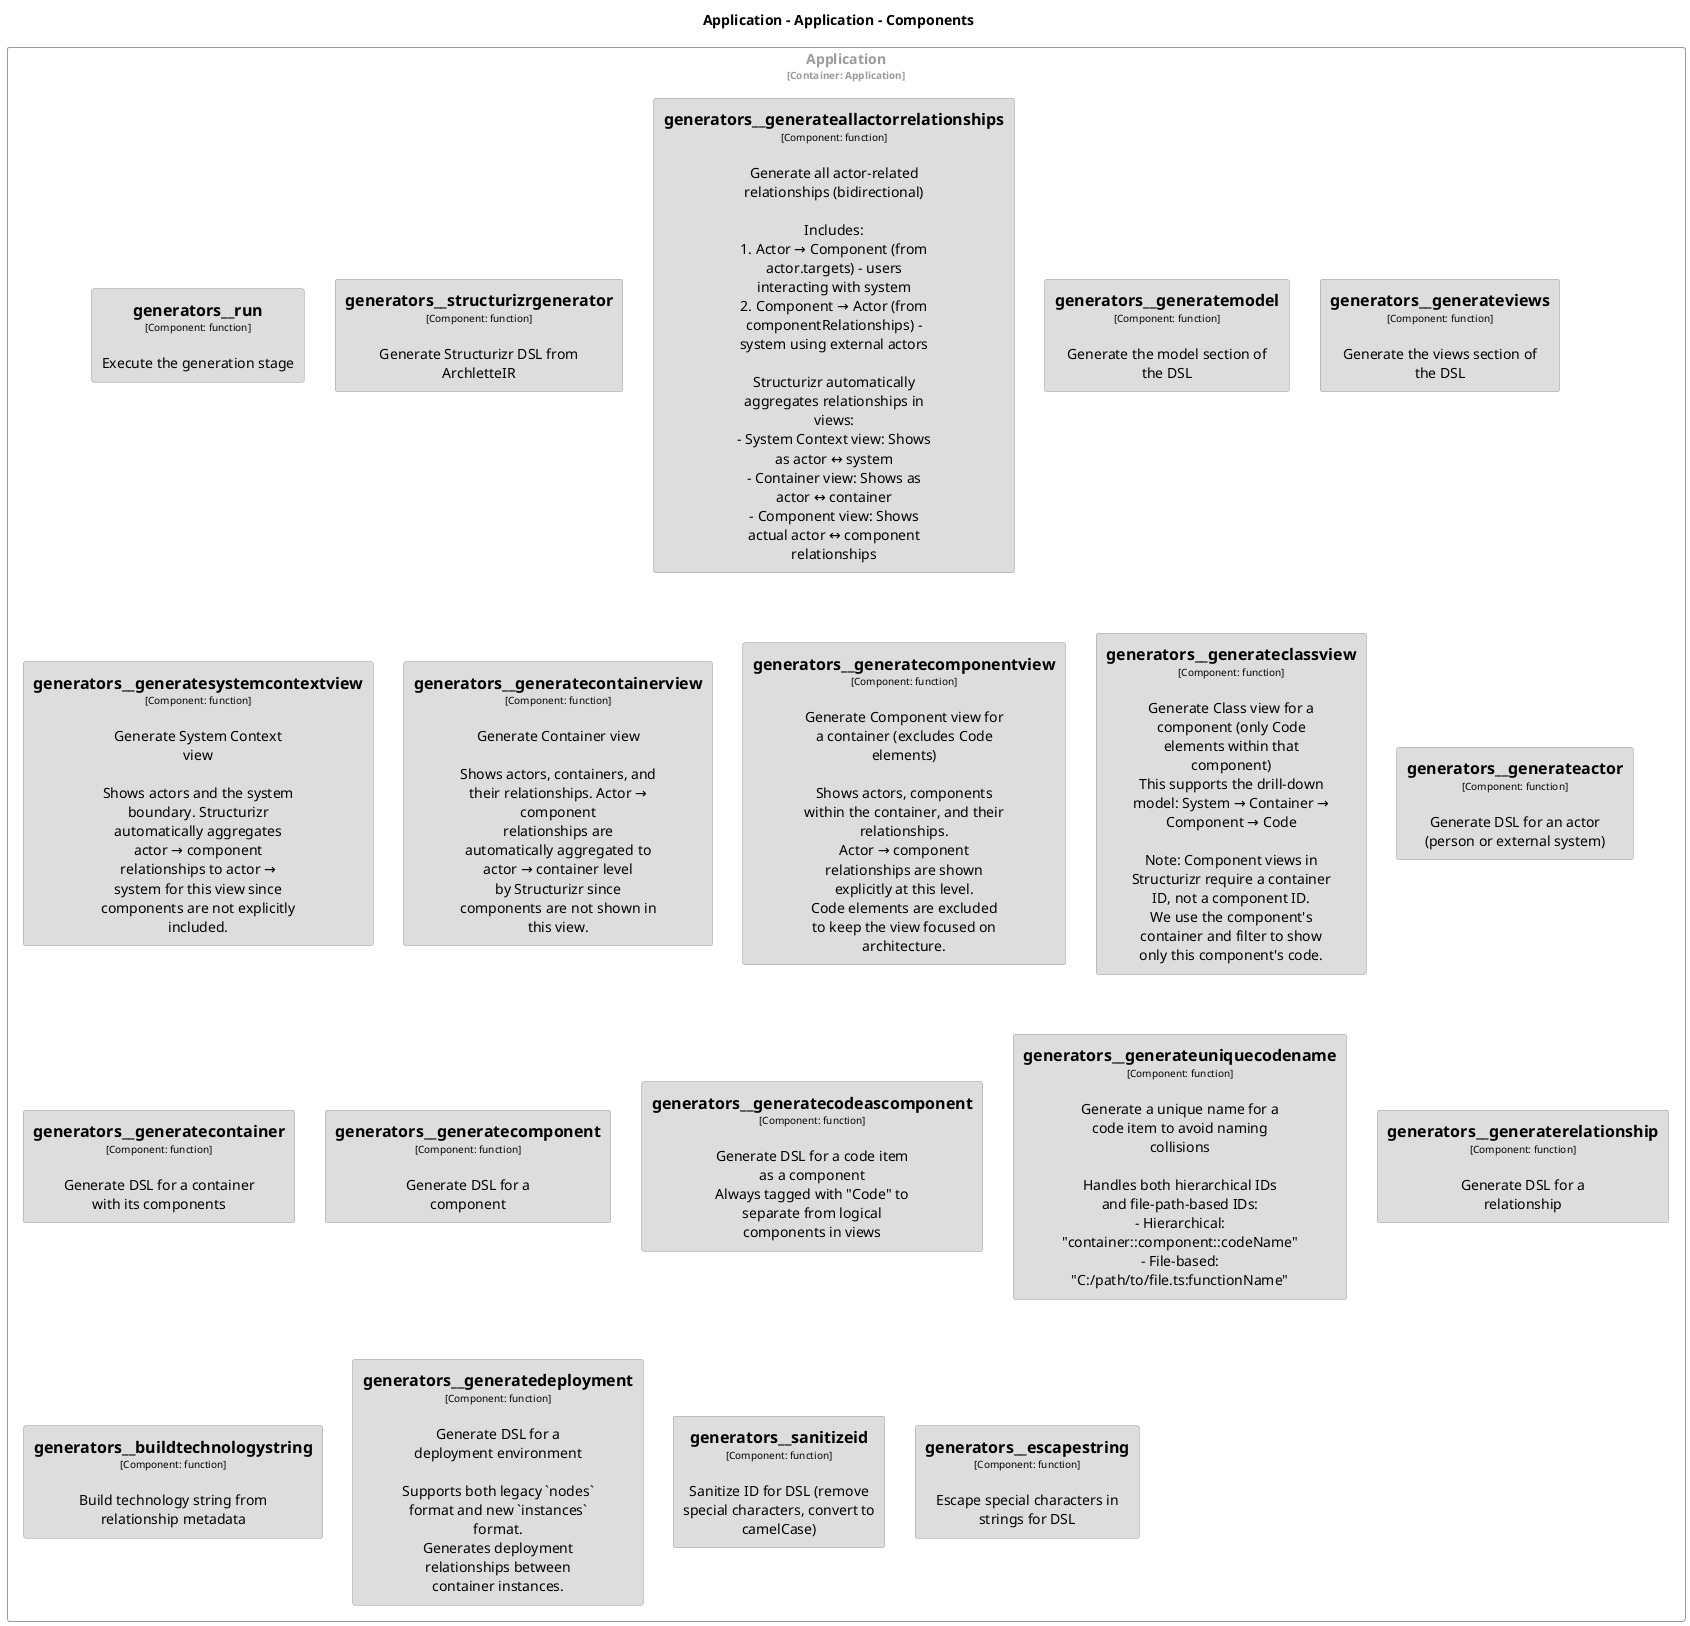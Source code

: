 @startuml
set separator none
title Application - Application - Components

top to bottom direction
skinparam ranksep 60
skinparam nodesep 30

skinparam {
  arrowFontSize 10
  defaultTextAlignment center
  wrapWidth 200
  maxMessageSize 100
}

hide stereotype

skinparam rectangle<<Application.Application.generators__buildtechnologystring>> {
  BackgroundColor #dddddd
  FontColor #000000
  BorderColor #9a9a9a
  shadowing false
}
skinparam rectangle<<Application.Application.generators__escapestring>> {
  BackgroundColor #dddddd
  FontColor #000000
  BorderColor #9a9a9a
  shadowing false
}
skinparam rectangle<<Application.Application.generators__generateactor>> {
  BackgroundColor #dddddd
  FontColor #000000
  BorderColor #9a9a9a
  shadowing false
}
skinparam rectangle<<Application.Application.generators__generateallactorrelationships>> {
  BackgroundColor #dddddd
  FontColor #000000
  BorderColor #9a9a9a
  shadowing false
}
skinparam rectangle<<Application.Application.generators__generateclassview>> {
  BackgroundColor #dddddd
  FontColor #000000
  BorderColor #9a9a9a
  shadowing false
}
skinparam rectangle<<Application.Application.generators__generatecodeascomponent>> {
  BackgroundColor #dddddd
  FontColor #000000
  BorderColor #9a9a9a
  shadowing false
}
skinparam rectangle<<Application.Application.generators__generatecomponent>> {
  BackgroundColor #dddddd
  FontColor #000000
  BorderColor #9a9a9a
  shadowing false
}
skinparam rectangle<<Application.Application.generators__generatecomponentview>> {
  BackgroundColor #dddddd
  FontColor #000000
  BorderColor #9a9a9a
  shadowing false
}
skinparam rectangle<<Application.Application.generators__generatecontainer>> {
  BackgroundColor #dddddd
  FontColor #000000
  BorderColor #9a9a9a
  shadowing false
}
skinparam rectangle<<Application.Application.generators__generatecontainerview>> {
  BackgroundColor #dddddd
  FontColor #000000
  BorderColor #9a9a9a
  shadowing false
}
skinparam rectangle<<Application.Application.generators__generatedeployment>> {
  BackgroundColor #dddddd
  FontColor #000000
  BorderColor #9a9a9a
  shadowing false
}
skinparam rectangle<<Application.Application.generators__generatemodel>> {
  BackgroundColor #dddddd
  FontColor #000000
  BorderColor #9a9a9a
  shadowing false
}
skinparam rectangle<<Application.Application.generators__generaterelationship>> {
  BackgroundColor #dddddd
  FontColor #000000
  BorderColor #9a9a9a
  shadowing false
}
skinparam rectangle<<Application.Application.generators__generatesystemcontextview>> {
  BackgroundColor #dddddd
  FontColor #000000
  BorderColor #9a9a9a
  shadowing false
}
skinparam rectangle<<Application.Application.generators__generateuniquecodename>> {
  BackgroundColor #dddddd
  FontColor #000000
  BorderColor #9a9a9a
  shadowing false
}
skinparam rectangle<<Application.Application.generators__generateviews>> {
  BackgroundColor #dddddd
  FontColor #000000
  BorderColor #9a9a9a
  shadowing false
}
skinparam rectangle<<Application.Application.generators__run>> {
  BackgroundColor #dddddd
  FontColor #000000
  BorderColor #9a9a9a
  shadowing false
}
skinparam rectangle<<Application.Application.generators__sanitizeid>> {
  BackgroundColor #dddddd
  FontColor #000000
  BorderColor #9a9a9a
  shadowing false
}
skinparam rectangle<<Application.Application.generators__structurizrgenerator>> {
  BackgroundColor #dddddd
  FontColor #000000
  BorderColor #9a9a9a
  shadowing false
}
skinparam rectangle<<Application.Application>> {
  BorderColor #9a9a9a
  FontColor #9a9a9a
  shadowing false
}

rectangle "Application\n<size:10>[Container: Application]</size>" <<Application.Application>> {
  rectangle "==generators__run\n<size:10>[Component: function]</size>\n\nExecute the generation stage" <<Application.Application.generators__run>> as Application.Application.generators__run
  rectangle "==generators__structurizrgenerator\n<size:10>[Component: function]</size>\n\nGenerate Structurizr DSL from ArchletteIR" <<Application.Application.generators__structurizrgenerator>> as Application.Application.generators__structurizrgenerator
  rectangle "==generators__generateallactorrelationships\n<size:10>[Component: function]</size>\n\nGenerate all actor-related relationships (bidirectional)\n\nIncludes:\n1. Actor → Component (from actor.targets) - users interacting with system\n2. Component → Actor (from componentRelationships) - system using external actors\n\nStructurizr automatically aggregates relationships in views:\n- System Context view: Shows as actor ↔ system\n- Container view: Shows as actor ↔ container\n- Component view: Shows actual actor ↔ component relationships" <<Application.Application.generators__generateallactorrelationships>> as Application.Application.generators__generateallactorrelationships
  rectangle "==generators__generatemodel\n<size:10>[Component: function]</size>\n\nGenerate the model section of the DSL" <<Application.Application.generators__generatemodel>> as Application.Application.generators__generatemodel
  rectangle "==generators__generateviews\n<size:10>[Component: function]</size>\n\nGenerate the views section of the DSL" <<Application.Application.generators__generateviews>> as Application.Application.generators__generateviews
  rectangle "==generators__generatesystemcontextview\n<size:10>[Component: function]</size>\n\nGenerate System Context view\n\nShows actors and the system boundary. Structurizr automatically aggregates\nactor → component relationships to actor → system for this view since\ncomponents are not explicitly included." <<Application.Application.generators__generatesystemcontextview>> as Application.Application.generators__generatesystemcontextview
  rectangle "==generators__generatecontainerview\n<size:10>[Component: function]</size>\n\nGenerate Container view\n\nShows actors, containers, and their relationships. Actor → component\nrelationships are automatically aggregated to actor → container level\nby Structurizr since components are not shown in this view." <<Application.Application.generators__generatecontainerview>> as Application.Application.generators__generatecontainerview
  rectangle "==generators__generatecomponentview\n<size:10>[Component: function]</size>\n\nGenerate Component view for a container (excludes Code elements)\n\nShows actors, components within the container, and their relationships.\nActor → component relationships are shown explicitly at this level.\nCode elements are excluded to keep the view focused on architecture." <<Application.Application.generators__generatecomponentview>> as Application.Application.generators__generatecomponentview
  rectangle "==generators__generateclassview\n<size:10>[Component: function]</size>\n\nGenerate Class view for a component (only Code elements within that component)\nThis supports the drill-down model: System → Container → Component → Code\n\nNote: Component views in Structurizr require a container ID, not a component ID.\nWe use the component's container and filter to show only this component's code." <<Application.Application.generators__generateclassview>> as Application.Application.generators__generateclassview
  rectangle "==generators__generateactor\n<size:10>[Component: function]</size>\n\nGenerate DSL for an actor (person or external system)" <<Application.Application.generators__generateactor>> as Application.Application.generators__generateactor
  rectangle "==generators__generatecontainer\n<size:10>[Component: function]</size>\n\nGenerate DSL for a container with its components" <<Application.Application.generators__generatecontainer>> as Application.Application.generators__generatecontainer
  rectangle "==generators__generatecomponent\n<size:10>[Component: function]</size>\n\nGenerate DSL for a component" <<Application.Application.generators__generatecomponent>> as Application.Application.generators__generatecomponent
  rectangle "==generators__generatecodeascomponent\n<size:10>[Component: function]</size>\n\nGenerate DSL for a code item as a component\nAlways tagged with "Code" to separate from logical components in views" <<Application.Application.generators__generatecodeascomponent>> as Application.Application.generators__generatecodeascomponent
  rectangle "==generators__generateuniquecodename\n<size:10>[Component: function]</size>\n\nGenerate a unique name for a code item to avoid naming collisions\n\nHandles both hierarchical IDs and file-path-based IDs:\n- Hierarchical: "container::component::codeName"\n- File-based: "C:/path/to/file.ts:functionName"" <<Application.Application.generators__generateuniquecodename>> as Application.Application.generators__generateuniquecodename
  rectangle "==generators__generaterelationship\n<size:10>[Component: function]</size>\n\nGenerate DSL for a relationship" <<Application.Application.generators__generaterelationship>> as Application.Application.generators__generaterelationship
  rectangle "==generators__buildtechnologystring\n<size:10>[Component: function]</size>\n\nBuild technology string from relationship metadata" <<Application.Application.generators__buildtechnologystring>> as Application.Application.generators__buildtechnologystring
  rectangle "==generators__generatedeployment\n<size:10>[Component: function]</size>\n\nGenerate DSL for a deployment environment\n\nSupports both legacy `nodes` format and new `instances` format.\nGenerates deployment relationships between container instances." <<Application.Application.generators__generatedeployment>> as Application.Application.generators__generatedeployment
  rectangle "==generators__sanitizeid\n<size:10>[Component: function]</size>\n\nSanitize ID for DSL (remove special characters, convert to camelCase)" <<Application.Application.generators__sanitizeid>> as Application.Application.generators__sanitizeid
  rectangle "==generators__escapestring\n<size:10>[Component: function]</size>\n\nEscape special characters in strings for DSL" <<Application.Application.generators__escapestring>> as Application.Application.generators__escapestring
}

@enduml